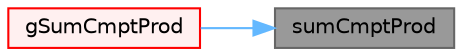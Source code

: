 digraph "sumCmptProd"
{
 // LATEX_PDF_SIZE
  bgcolor="transparent";
  edge [fontname=Helvetica,fontsize=10,labelfontname=Helvetica,labelfontsize=10];
  node [fontname=Helvetica,fontsize=10,shape=box,height=0.2,width=0.4];
  rankdir="RL";
  Node1 [id="Node000001",label="sumCmptProd",height=0.2,width=0.4,color="gray40", fillcolor="grey60", style="filled", fontcolor="black",tooltip=" "];
  Node1 -> Node2 [id="edge1_Node000001_Node000002",dir="back",color="steelblue1",style="solid",tooltip=" "];
  Node2 [id="Node000002",label="gSumCmptProd",height=0.2,width=0.4,color="red", fillcolor="#FFF0F0", style="filled",URL="$namespaceFoam.html#afe5291c470b6a434026fb71cb9b8814c",tooltip=" "];
}
